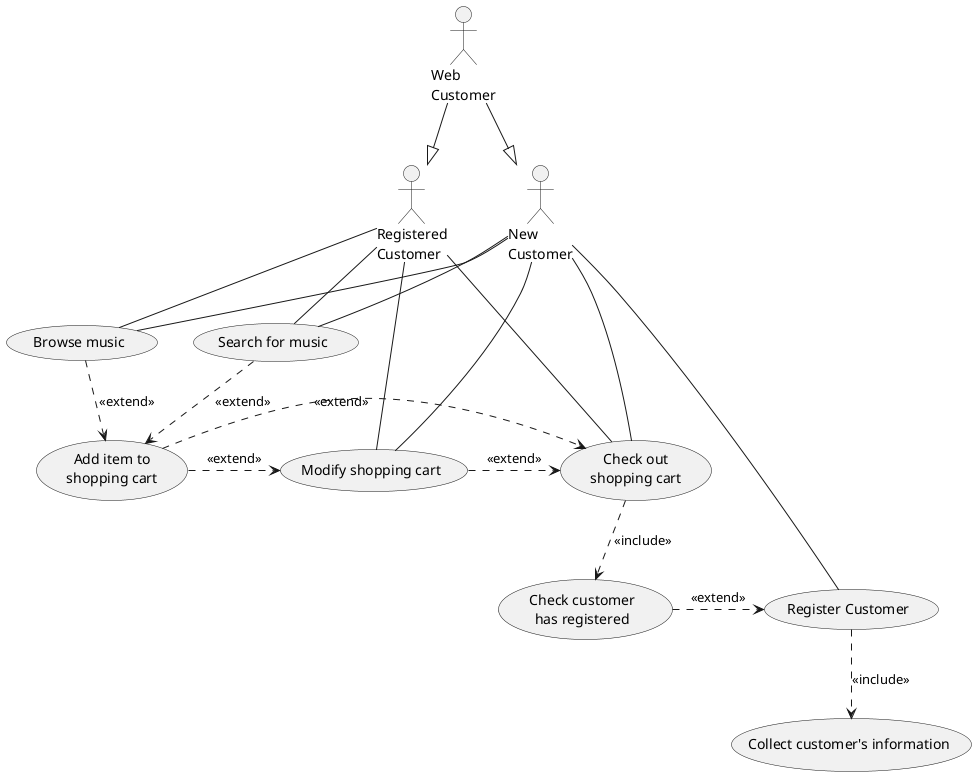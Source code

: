@startuml onlineshopping
actor :Registered\nCustomer: as RegisteredCustomer
actor :New\nCustomer: as NewCustomer
actor :Web\nCustomer: as WebCustomer

usecase (Search for music) as SearchForMusic
usecase (Browse music) as BrowseMusic
usecase (Add item to\nshopping cart) as AddItem
usecase (Modify shopping cart) as ModifyCart
usecase (Check out\nshopping cart) as Checkout 
usecase (Register Customer) as RegisterCustomer 
usecase (Collect customer's information) as CollectCustomerInformation
usecase (Check customer\nhas registered) as checkregister

NewCustomer -- RegisterCustomer
RegisteredCustomer -- BrowseMusic
NewCustomer -- BrowseMusic
RegisteredCustomer -- SearchForMusic
NewCustomer -- SearchForMusic
AddItem .> Checkout : <<extend>>
SearchForMusic ..> AddItem : <<extend>>
BrowseMusic .> AddItem : <<extend>>
RegisteredCustomer -- ModifyCart 
NewCustomer -- ModifyCart
ModifyCart .> Checkout : <<extend>>
AddItem .> ModifyCart : <<extend>>
NewCustomer -- Checkout
RegisteredCustomer -- Checkout
WebCustomer --|> RegisteredCustomer
WebCustomer --|> NewCustomer
RegisterCustomer ..> CollectCustomerInformation : <<include>>
Checkout ..> checkregister : <<include>>
checkregister .> RegisterCustomer : <<extend>>

@enduml